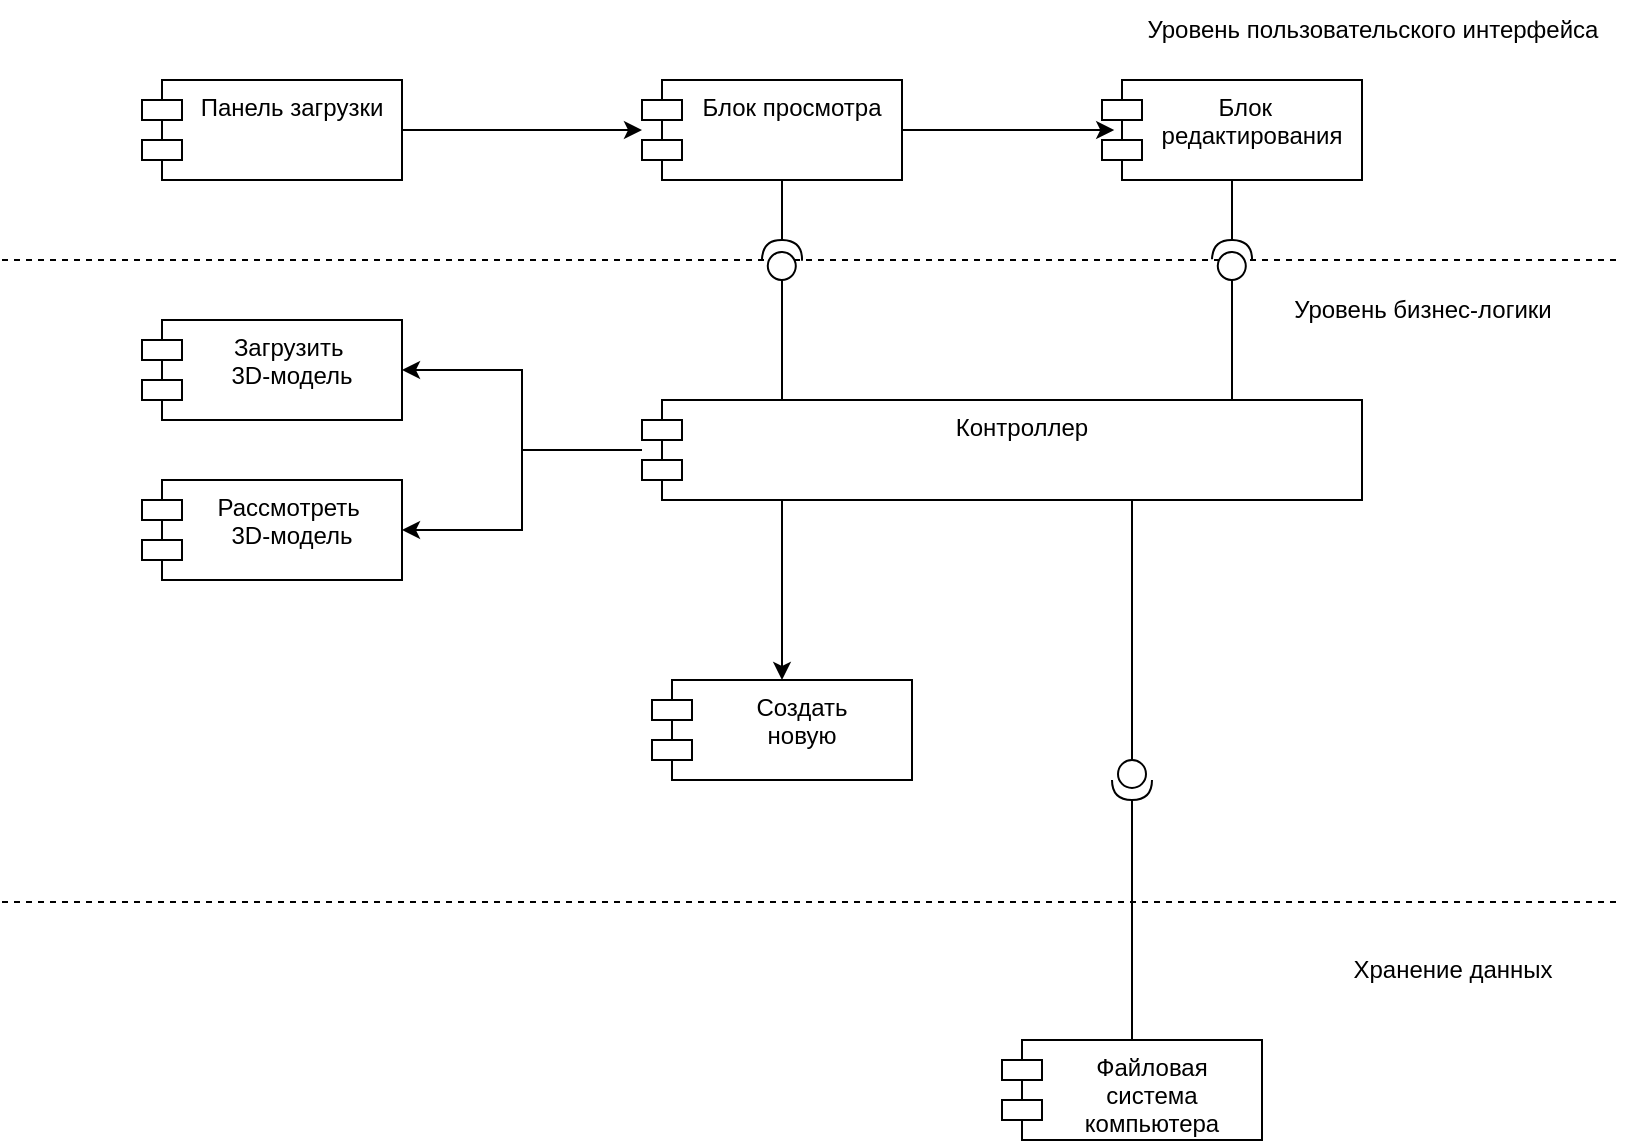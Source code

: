 <mxfile version="20.3.0" type="device"><diagram id="-VmMH-_hGKh6fOxMCU0t" name="Страница 1"><mxGraphModel dx="1421" dy="865" grid="1" gridSize="10" guides="1" tooltips="1" connect="1" arrows="1" fold="1" page="1" pageScale="1" pageWidth="827" pageHeight="1169" math="0" shadow="0"><root><mxCell id="0"/><mxCell id="1" parent="0"/><mxCell id="I8r9haQ9fcUqFzWS7TeM-8" style="edgeStyle=orthogonalEdgeStyle;rounded=0;orthogonalLoop=1;jettySize=auto;html=1;" edge="1" parent="1" source="I8r9haQ9fcUqFzWS7TeM-1" target="I8r9haQ9fcUqFzWS7TeM-4"><mxGeometry relative="1" as="geometry"/></mxCell><mxCell id="I8r9haQ9fcUqFzWS7TeM-1" value="Панель загрузки&#10;" style="shape=module;align=left;spacingLeft=20;align=center;verticalAlign=top;" vertex="1" parent="1"><mxGeometry x="87" y="70" width="130" height="50" as="geometry"/></mxCell><mxCell id="I8r9haQ9fcUqFzWS7TeM-9" style="edgeStyle=orthogonalEdgeStyle;rounded=0;orthogonalLoop=1;jettySize=auto;html=1;entryX=0.047;entryY=0.5;entryDx=0;entryDy=0;entryPerimeter=0;" edge="1" parent="1" source="I8r9haQ9fcUqFzWS7TeM-4" target="I8r9haQ9fcUqFzWS7TeM-5"><mxGeometry relative="1" as="geometry"/></mxCell><mxCell id="I8r9haQ9fcUqFzWS7TeM-4" value="Блок просмотра" style="shape=module;align=left;spacingLeft=20;align=center;verticalAlign=top;" vertex="1" parent="1"><mxGeometry x="337" y="70" width="130" height="50" as="geometry"/></mxCell><mxCell id="I8r9haQ9fcUqFzWS7TeM-5" value="                       Блок                          &#10;редактирования&#10;" style="shape=module;align=left;spacingLeft=20;align=center;verticalAlign=top;" vertex="1" parent="1"><mxGeometry x="567" y="70" width="130" height="50" as="geometry"/></mxCell><mxCell id="I8r9haQ9fcUqFzWS7TeM-10" value="Уровень пользовательского интерфейса" style="text;html=1;align=center;verticalAlign=middle;resizable=0;points=[];autosize=1;strokeColor=none;fillColor=none;" vertex="1" parent="1"><mxGeometry x="577" y="30" width="250" height="30" as="geometry"/></mxCell><mxCell id="I8r9haQ9fcUqFzWS7TeM-46" style="edgeStyle=orthogonalEdgeStyle;rounded=0;orthogonalLoop=1;jettySize=auto;html=1;entryX=1;entryY=0.5;entryDx=0;entryDy=0;" edge="1" parent="1" source="I8r9haQ9fcUqFzWS7TeM-15" target="I8r9haQ9fcUqFzWS7TeM-44"><mxGeometry relative="1" as="geometry"/></mxCell><mxCell id="I8r9haQ9fcUqFzWS7TeM-47" style="edgeStyle=orthogonalEdgeStyle;rounded=0;orthogonalLoop=1;jettySize=auto;html=1;entryX=1;entryY=0.5;entryDx=0;entryDy=0;" edge="1" parent="1" source="I8r9haQ9fcUqFzWS7TeM-15" target="I8r9haQ9fcUqFzWS7TeM-45"><mxGeometry relative="1" as="geometry"/></mxCell><mxCell id="I8r9haQ9fcUqFzWS7TeM-49" style="edgeStyle=orthogonalEdgeStyle;rounded=0;orthogonalLoop=1;jettySize=auto;html=1;exitX=0.25;exitY=1;exitDx=0;exitDy=0;" edge="1" parent="1" source="I8r9haQ9fcUqFzWS7TeM-15" target="I8r9haQ9fcUqFzWS7TeM-48"><mxGeometry relative="1" as="geometry"><Array as="points"><mxPoint x="407" y="280"/></Array></mxGeometry></mxCell><mxCell id="I8r9haQ9fcUqFzWS7TeM-15" value="Контроллер" style="shape=module;align=left;spacingLeft=20;align=center;verticalAlign=top;" vertex="1" parent="1"><mxGeometry x="337" y="230" width="360" height="50" as="geometry"/></mxCell><mxCell id="I8r9haQ9fcUqFzWS7TeM-16" value="Уровень бизнес-логики" style="text;html=1;align=center;verticalAlign=middle;resizable=0;points=[];autosize=1;strokeColor=none;fillColor=none;" vertex="1" parent="1"><mxGeometry x="652" y="170" width="150" height="30" as="geometry"/></mxCell><mxCell id="I8r9haQ9fcUqFzWS7TeM-27" value="" style="line;strokeWidth=1;fillColor=none;align=left;verticalAlign=middle;spacingTop=-1;spacingLeft=3;spacingRight=3;rotatable=0;labelPosition=right;points=[];portConstraint=eastwest;strokeColor=inherit;dashed=1;" vertex="1" parent="1"><mxGeometry x="17" y="156" width="810" height="8" as="geometry"/></mxCell><mxCell id="I8r9haQ9fcUqFzWS7TeM-44" value="Загрузить  &#10;3D-модель" style="shape=module;align=left;spacingLeft=20;align=center;verticalAlign=top;" vertex="1" parent="1"><mxGeometry x="87" y="190" width="130" height="50" as="geometry"/></mxCell><mxCell id="I8r9haQ9fcUqFzWS7TeM-45" value="Рассмотреть &#10;3D-модель" style="shape=module;align=left;spacingLeft=20;align=center;verticalAlign=top;" vertex="1" parent="1"><mxGeometry x="87" y="270" width="130" height="50" as="geometry"/></mxCell><mxCell id="I8r9haQ9fcUqFzWS7TeM-48" value="Создать&#10;новую" style="shape=module;align=left;spacingLeft=20;align=center;verticalAlign=top;" vertex="1" parent="1"><mxGeometry x="342" y="370" width="130" height="50" as="geometry"/></mxCell><mxCell id="I8r9haQ9fcUqFzWS7TeM-50" value="" style="line;strokeWidth=1;fillColor=none;align=left;verticalAlign=middle;spacingTop=-1;spacingLeft=3;spacingRight=3;rotatable=0;labelPosition=right;points=[];portConstraint=eastwest;strokeColor=inherit;dashed=1;" vertex="1" parent="1"><mxGeometry x="17" y="477" width="810" height="8" as="geometry"/></mxCell><mxCell id="I8r9haQ9fcUqFzWS7TeM-51" value="Хранение данных" style="text;html=1;align=center;verticalAlign=middle;resizable=0;points=[];autosize=1;strokeColor=none;fillColor=none;" vertex="1" parent="1"><mxGeometry x="682" y="500" width="120" height="30" as="geometry"/></mxCell><mxCell id="I8r9haQ9fcUqFzWS7TeM-52" value="Файловая&#10;система&#10;компьютера" style="shape=module;align=left;spacingLeft=20;align=center;verticalAlign=top;" vertex="1" parent="1"><mxGeometry x="517" y="550" width="130" height="50" as="geometry"/></mxCell><mxCell id="I8r9haQ9fcUqFzWS7TeM-53" value="" style="shape=providedRequiredInterface;html=1;verticalLabelPosition=bottom;sketch=0;strokeColor=default;strokeWidth=1;rotation=90;" vertex="1" parent="1"><mxGeometry x="572" y="410" width="20" height="20" as="geometry"/></mxCell><mxCell id="I8r9haQ9fcUqFzWS7TeM-57" value="" style="line;strokeWidth=1;direction=south;html=1;strokeColor=default;" vertex="1" parent="1"><mxGeometry x="577" y="430" width="10" height="120" as="geometry"/></mxCell><mxCell id="I8r9haQ9fcUqFzWS7TeM-58" value="" style="line;strokeWidth=1;direction=south;html=1;strokeColor=default;" vertex="1" parent="1"><mxGeometry x="577" y="280" width="10" height="130" as="geometry"/></mxCell><mxCell id="I8r9haQ9fcUqFzWS7TeM-59" value="" style="shape=providedRequiredInterface;html=1;verticalLabelPosition=bottom;sketch=0;strokeColor=default;strokeWidth=1;rotation=-88;" vertex="1" parent="1"><mxGeometry x="397" y="150" width="20" height="20" as="geometry"/></mxCell><mxCell id="I8r9haQ9fcUqFzWS7TeM-60" value="" style="line;strokeWidth=1;direction=south;html=1;strokeColor=default;" vertex="1" parent="1"><mxGeometry x="402" y="120" width="10" height="30" as="geometry"/></mxCell><mxCell id="I8r9haQ9fcUqFzWS7TeM-61" value="" style="line;strokeWidth=1;direction=south;html=1;strokeColor=default;" vertex="1" parent="1"><mxGeometry x="402" y="170" width="10" height="60" as="geometry"/></mxCell><mxCell id="I8r9haQ9fcUqFzWS7TeM-62" value="" style="line;strokeWidth=1;direction=south;html=1;strokeColor=default;" vertex="1" parent="1"><mxGeometry x="627" y="120" width="10" height="30" as="geometry"/></mxCell><mxCell id="I8r9haQ9fcUqFzWS7TeM-65" value="" style="line;strokeWidth=1;direction=south;html=1;strokeColor=default;" vertex="1" parent="1"><mxGeometry x="627" y="170" width="10" height="60" as="geometry"/></mxCell><mxCell id="I8r9haQ9fcUqFzWS7TeM-66" value="" style="shape=providedRequiredInterface;html=1;verticalLabelPosition=bottom;sketch=0;strokeColor=default;strokeWidth=1;rotation=-88;" vertex="1" parent="1"><mxGeometry x="622" y="150" width="20" height="20" as="geometry"/></mxCell></root></mxGraphModel></diagram></mxfile>